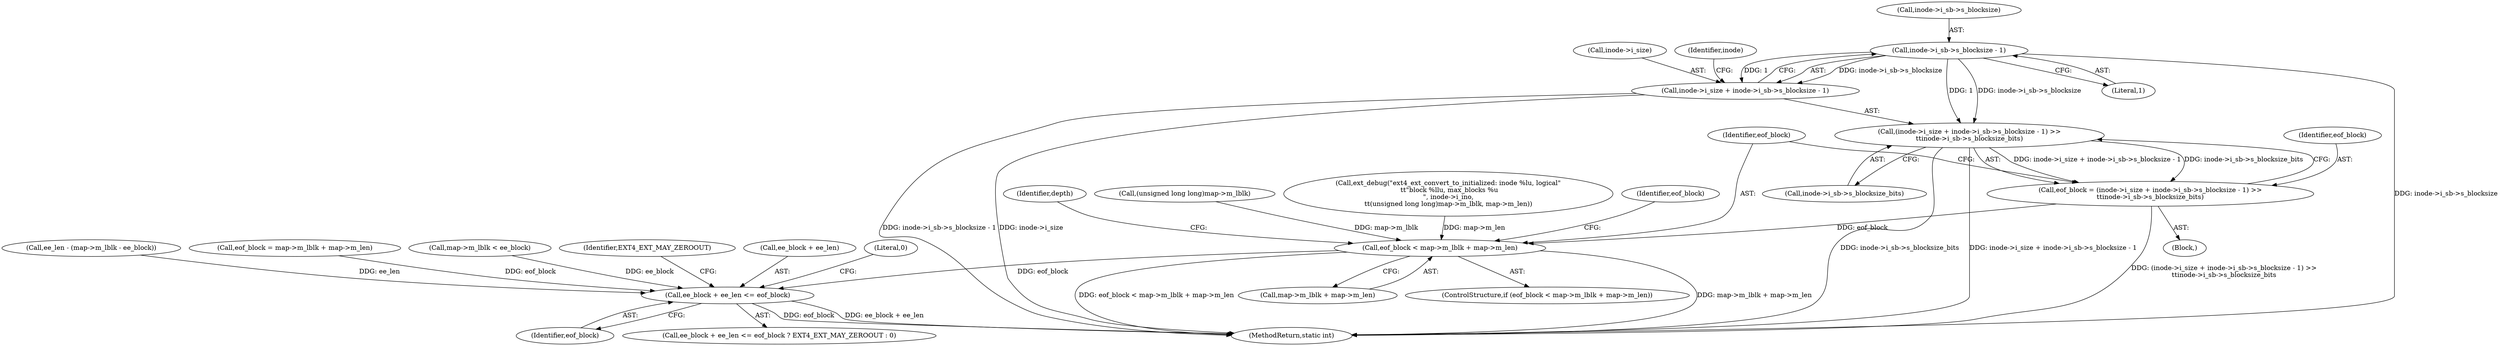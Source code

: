digraph "0_linux_667eff35a1f56fa74ce98a0c7c29a40adc1ba4e3@pointer" {
"1000147" [label="(Call,inode->i_sb->s_blocksize - 1)"];
"1000142" [label="(Call,(inode->i_size + inode->i_sb->s_blocksize - 1) >>\n\t\tinode->i_sb->s_blocksize_bits)"];
"1000140" [label="(Call,eof_block = (inode->i_size + inode->i_sb->s_blocksize - 1) >>\n\t\tinode->i_sb->s_blocksize_bits)"];
"1000160" [label="(Call,eof_block < map->m_lblk + map->m_len)"];
"1000217" [label="(Call,ee_block + ee_len <= eof_block)"];
"1000143" [label="(Call,inode->i_size + inode->i_sb->s_blocksize - 1)"];
"1000201" [label="(Call,ee_len - (map->m_lblk - ee_block))"];
"1000169" [label="(Call,eof_block = map->m_lblk + map->m_len)"];
"1000160" [label="(Call,eof_block < map->m_lblk + map->m_len)"];
"1000221" [label="(Identifier,eof_block)"];
"1000148" [label="(Call,inode->i_sb->s_blocksize)"];
"1000143" [label="(Call,inode->i_size + inode->i_sb->s_blocksize - 1)"];
"1000179" [label="(Identifier,depth)"];
"1000217" [label="(Call,ee_block + ee_len <= eof_block)"];
"1000216" [label="(Call,ee_block + ee_len <= eof_block ? EXT4_EXT_MAY_ZEROOUT : 0)"];
"1000161" [label="(Identifier,eof_block)"];
"1000132" [label="(Call,(unsigned long long)map->m_lblk)"];
"1000127" [label="(Call,ext_debug(\"ext4_ext_convert_to_initialized: inode %lu, logical\"\n \t\t\"block %llu, max_blocks %u\n\", inode->i_ino,\n\t\t(unsigned long long)map->m_lblk, map->m_len))"];
"1000144" [label="(Call,inode->i_size)"];
"1000142" [label="(Call,(inode->i_size + inode->i_sb->s_blocksize - 1) >>\n\t\tinode->i_sb->s_blocksize_bits)"];
"1000209" [label="(Call,map->m_lblk < ee_block)"];
"1000159" [label="(ControlStructure,if (eof_block < map->m_lblk + map->m_len))"];
"1000147" [label="(Call,inode->i_sb->s_blocksize - 1)"];
"1000110" [label="(Block,)"];
"1000156" [label="(Identifier,inode)"];
"1000170" [label="(Identifier,eof_block)"];
"1000140" [label="(Call,eof_block = (inode->i_size + inode->i_sb->s_blocksize - 1) >>\n\t\tinode->i_sb->s_blocksize_bits)"];
"1000141" [label="(Identifier,eof_block)"];
"1000222" [label="(Identifier,EXT4_EXT_MAY_ZEROOUT)"];
"1000153" [label="(Literal,1)"];
"1000218" [label="(Call,ee_block + ee_len)"];
"1000223" [label="(Literal,0)"];
"1000162" [label="(Call,map->m_lblk + map->m_len)"];
"1000154" [label="(Call,inode->i_sb->s_blocksize_bits)"];
"1000453" [label="(MethodReturn,static int)"];
"1000147" -> "1000143"  [label="AST: "];
"1000147" -> "1000153"  [label="CFG: "];
"1000148" -> "1000147"  [label="AST: "];
"1000153" -> "1000147"  [label="AST: "];
"1000143" -> "1000147"  [label="CFG: "];
"1000147" -> "1000453"  [label="DDG: inode->i_sb->s_blocksize"];
"1000147" -> "1000142"  [label="DDG: inode->i_sb->s_blocksize"];
"1000147" -> "1000142"  [label="DDG: 1"];
"1000147" -> "1000143"  [label="DDG: inode->i_sb->s_blocksize"];
"1000147" -> "1000143"  [label="DDG: 1"];
"1000142" -> "1000140"  [label="AST: "];
"1000142" -> "1000154"  [label="CFG: "];
"1000143" -> "1000142"  [label="AST: "];
"1000154" -> "1000142"  [label="AST: "];
"1000140" -> "1000142"  [label="CFG: "];
"1000142" -> "1000453"  [label="DDG: inode->i_sb->s_blocksize_bits"];
"1000142" -> "1000453"  [label="DDG: inode->i_size + inode->i_sb->s_blocksize - 1"];
"1000142" -> "1000140"  [label="DDG: inode->i_size + inode->i_sb->s_blocksize - 1"];
"1000142" -> "1000140"  [label="DDG: inode->i_sb->s_blocksize_bits"];
"1000140" -> "1000110"  [label="AST: "];
"1000141" -> "1000140"  [label="AST: "];
"1000161" -> "1000140"  [label="CFG: "];
"1000140" -> "1000453"  [label="DDG: (inode->i_size + inode->i_sb->s_blocksize - 1) >>\n\t\tinode->i_sb->s_blocksize_bits"];
"1000140" -> "1000160"  [label="DDG: eof_block"];
"1000160" -> "1000159"  [label="AST: "];
"1000160" -> "1000162"  [label="CFG: "];
"1000161" -> "1000160"  [label="AST: "];
"1000162" -> "1000160"  [label="AST: "];
"1000170" -> "1000160"  [label="CFG: "];
"1000179" -> "1000160"  [label="CFG: "];
"1000160" -> "1000453"  [label="DDG: eof_block < map->m_lblk + map->m_len"];
"1000160" -> "1000453"  [label="DDG: map->m_lblk + map->m_len"];
"1000132" -> "1000160"  [label="DDG: map->m_lblk"];
"1000127" -> "1000160"  [label="DDG: map->m_len"];
"1000160" -> "1000217"  [label="DDG: eof_block"];
"1000217" -> "1000216"  [label="AST: "];
"1000217" -> "1000221"  [label="CFG: "];
"1000218" -> "1000217"  [label="AST: "];
"1000221" -> "1000217"  [label="AST: "];
"1000222" -> "1000217"  [label="CFG: "];
"1000223" -> "1000217"  [label="CFG: "];
"1000217" -> "1000453"  [label="DDG: eof_block"];
"1000217" -> "1000453"  [label="DDG: ee_block + ee_len"];
"1000209" -> "1000217"  [label="DDG: ee_block"];
"1000201" -> "1000217"  [label="DDG: ee_len"];
"1000169" -> "1000217"  [label="DDG: eof_block"];
"1000144" -> "1000143"  [label="AST: "];
"1000156" -> "1000143"  [label="CFG: "];
"1000143" -> "1000453"  [label="DDG: inode->i_size"];
"1000143" -> "1000453"  [label="DDG: inode->i_sb->s_blocksize - 1"];
}
